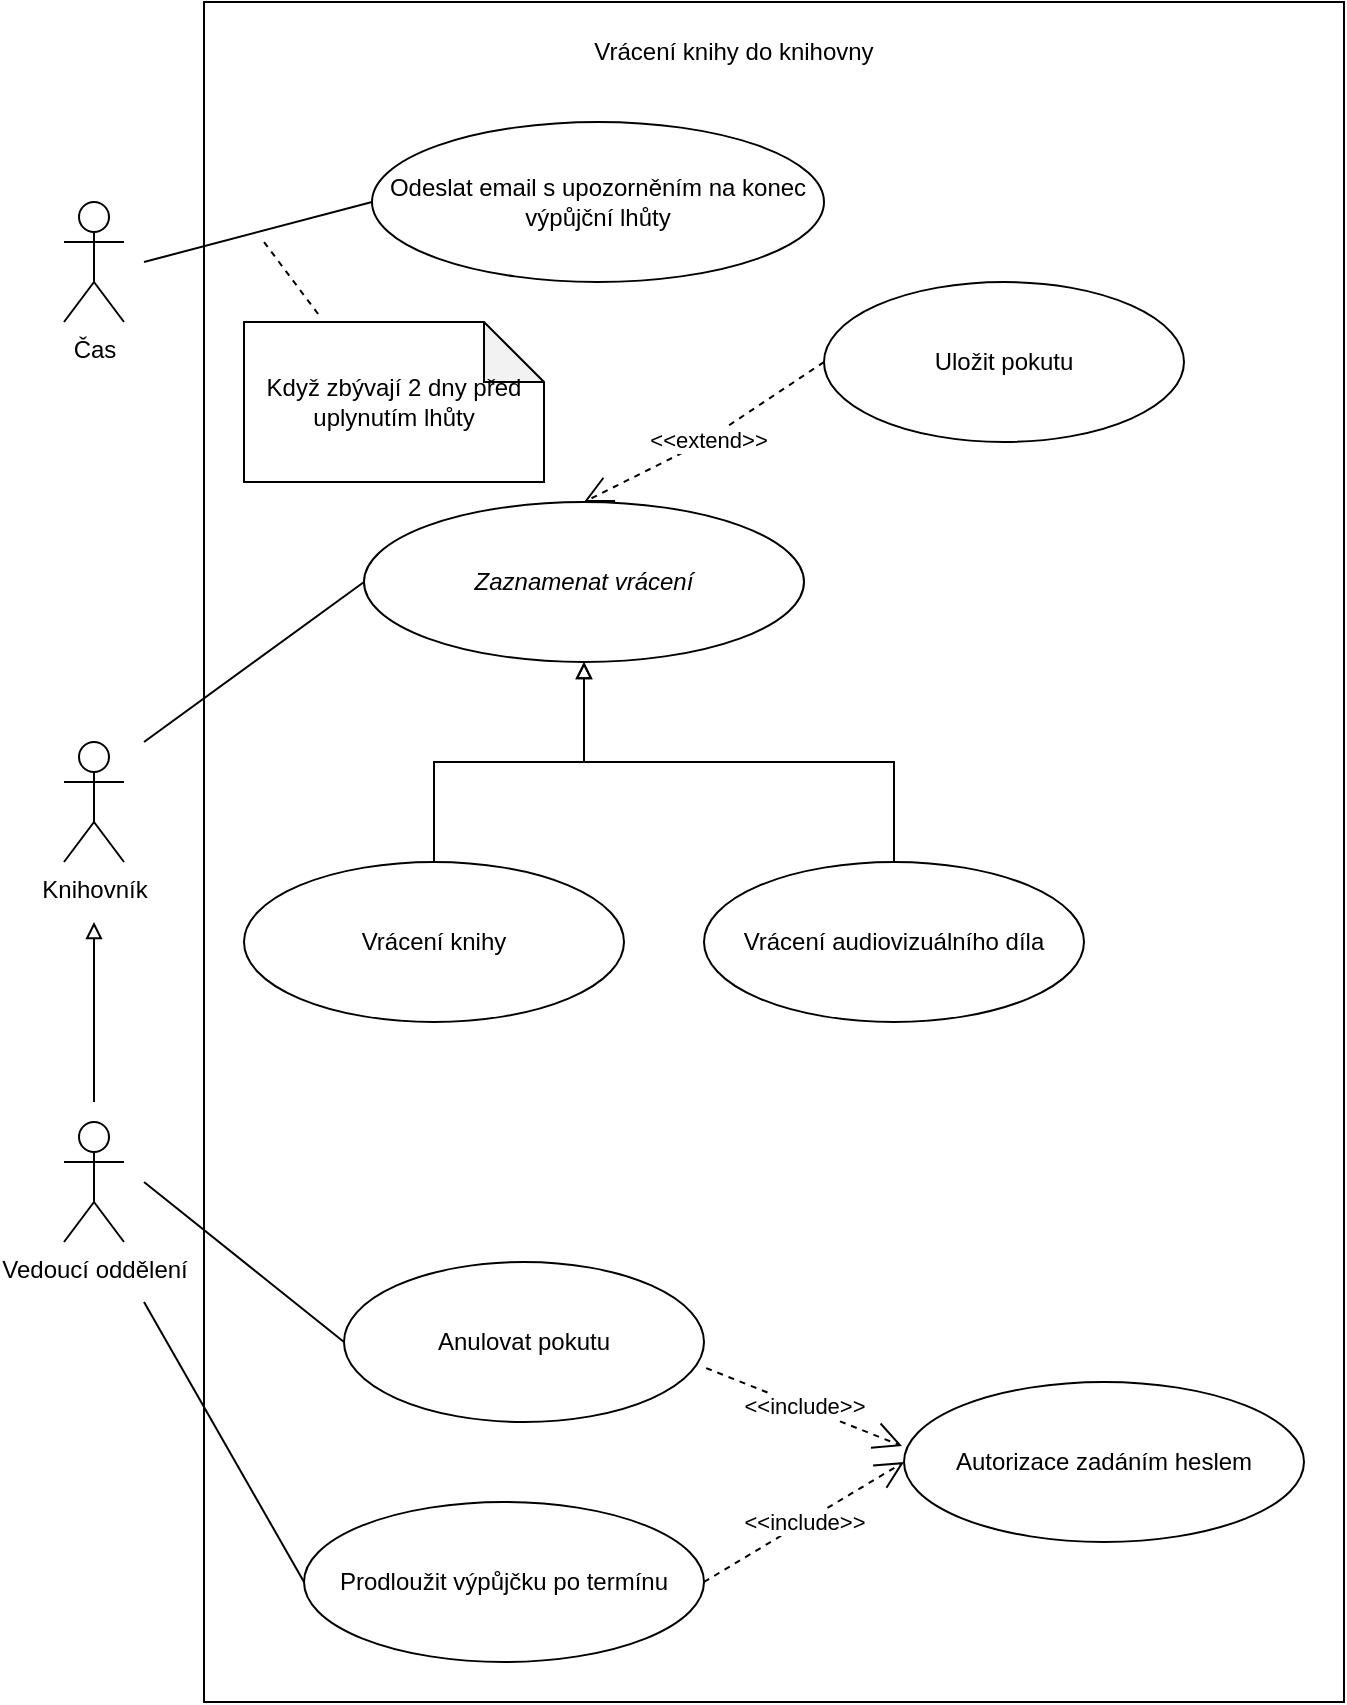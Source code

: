 <mxfile version="16.6.5" type="github"><diagram id="nWmL0jzfa49lPLqvH1RQ" name="Page-1"><mxGraphModel dx="1422" dy="794" grid="1" gridSize="10" guides="1" tooltips="1" connect="1" arrows="1" fold="1" page="1" pageScale="1" pageWidth="827" pageHeight="1169" math="0" shadow="0"><root><mxCell id="0"/><mxCell id="1" parent="0"/><mxCell id="btV5GvSWQ1LYSmVMzDgq-1" value="Knihovník" style="shape=umlActor;verticalLabelPosition=bottom;verticalAlign=top;html=1;outlineConnect=0;" vertex="1" parent="1"><mxGeometry x="130" y="380" width="30" height="60" as="geometry"/></mxCell><mxCell id="btV5GvSWQ1LYSmVMzDgq-2" value="Zaznamenat vrácení" style="ellipse;whiteSpace=wrap;html=1;fontStyle=2" vertex="1" parent="1"><mxGeometry x="280" y="260" width="220" height="80" as="geometry"/></mxCell><mxCell id="btV5GvSWQ1LYSmVMzDgq-8" value="" style="edgeStyle=orthogonalEdgeStyle;rounded=0;orthogonalLoop=1;jettySize=auto;html=1;endArrow=block;endFill=0;" edge="1" parent="1" source="btV5GvSWQ1LYSmVMzDgq-3" target="btV5GvSWQ1LYSmVMzDgq-2"><mxGeometry relative="1" as="geometry"/></mxCell><mxCell id="btV5GvSWQ1LYSmVMzDgq-3" value="Vrácení knihy" style="ellipse;whiteSpace=wrap;html=1;" vertex="1" parent="1"><mxGeometry x="220" y="440" width="190" height="80" as="geometry"/></mxCell><mxCell id="btV5GvSWQ1LYSmVMzDgq-9" style="edgeStyle=orthogonalEdgeStyle;rounded=0;orthogonalLoop=1;jettySize=auto;html=1;exitX=0.5;exitY=0;exitDx=0;exitDy=0;entryX=0.5;entryY=1;entryDx=0;entryDy=0;endArrow=block;endFill=0;" edge="1" parent="1" source="btV5GvSWQ1LYSmVMzDgq-5" target="btV5GvSWQ1LYSmVMzDgq-2"><mxGeometry relative="1" as="geometry"/></mxCell><mxCell id="btV5GvSWQ1LYSmVMzDgq-5" value="Vrácení audiovizuálního díla" style="ellipse;whiteSpace=wrap;html=1;" vertex="1" parent="1"><mxGeometry x="450" y="440" width="190" height="80" as="geometry"/></mxCell><mxCell id="btV5GvSWQ1LYSmVMzDgq-7" value="" style="endArrow=none;html=1;rounded=0;entryX=0;entryY=0.5;entryDx=0;entryDy=0;" edge="1" parent="1" target="btV5GvSWQ1LYSmVMzDgq-2"><mxGeometry width="50" height="50" relative="1" as="geometry"><mxPoint x="170" y="380" as="sourcePoint"/><mxPoint x="440" y="380" as="targetPoint"/></mxGeometry></mxCell><mxCell id="btV5GvSWQ1LYSmVMzDgq-10" value="Uložit pokutu" style="ellipse;whiteSpace=wrap;html=1;" vertex="1" parent="1"><mxGeometry x="510" y="150" width="180" height="80" as="geometry"/></mxCell><mxCell id="btV5GvSWQ1LYSmVMzDgq-11" value="&amp;lt;&amp;lt;extend&amp;gt;&amp;gt;" style="endArrow=open;endSize=12;dashed=1;html=1;rounded=0;entryX=0.5;entryY=0;entryDx=0;entryDy=0;exitX=0;exitY=0.5;exitDx=0;exitDy=0;" edge="1" parent="1" source="btV5GvSWQ1LYSmVMzDgq-10" target="btV5GvSWQ1LYSmVMzDgq-2"><mxGeometry width="160" relative="1" as="geometry"><mxPoint x="330" y="410" as="sourcePoint"/><mxPoint x="490" y="410" as="targetPoint"/><Array as="points"><mxPoint x="450" y="230"/></Array></mxGeometry></mxCell><mxCell id="btV5GvSWQ1LYSmVMzDgq-17" style="edgeStyle=orthogonalEdgeStyle;rounded=0;orthogonalLoop=1;jettySize=auto;html=1;endArrow=block;endFill=0;" edge="1" parent="1"><mxGeometry relative="1" as="geometry"><mxPoint x="145" y="470" as="targetPoint"/><mxPoint x="145" y="560" as="sourcePoint"/><Array as="points"><mxPoint x="145" y="560"/></Array></mxGeometry></mxCell><mxCell id="btV5GvSWQ1LYSmVMzDgq-12" value="Vedoucí oddělení" style="shape=umlActor;verticalLabelPosition=bottom;verticalAlign=top;html=1;" vertex="1" parent="1"><mxGeometry x="130" y="570" width="30" height="60" as="geometry"/></mxCell><mxCell id="btV5GvSWQ1LYSmVMzDgq-15" value="Anulovat pokutu" style="ellipse;whiteSpace=wrap;html=1;" vertex="1" parent="1"><mxGeometry x="270" y="640" width="180" height="80" as="geometry"/></mxCell><mxCell id="btV5GvSWQ1LYSmVMzDgq-16" value="" style="endArrow=none;html=1;rounded=0;exitX=0;exitY=0.5;exitDx=0;exitDy=0;" edge="1" parent="1" source="btV5GvSWQ1LYSmVMzDgq-15"><mxGeometry width="50" height="50" relative="1" as="geometry"><mxPoint x="390" y="440" as="sourcePoint"/><mxPoint x="170" y="600" as="targetPoint"/></mxGeometry></mxCell><mxCell id="btV5GvSWQ1LYSmVMzDgq-18" value="Prodloužit výpůjčku po termínu" style="ellipse;whiteSpace=wrap;html=1;" vertex="1" parent="1"><mxGeometry x="250" y="760" width="200" height="80" as="geometry"/></mxCell><mxCell id="btV5GvSWQ1LYSmVMzDgq-20" value="" style="endArrow=none;html=1;rounded=0;exitX=0;exitY=0.5;exitDx=0;exitDy=0;" edge="1" parent="1" source="btV5GvSWQ1LYSmVMzDgq-18"><mxGeometry width="50" height="50" relative="1" as="geometry"><mxPoint x="390" y="730" as="sourcePoint"/><mxPoint x="170" y="660" as="targetPoint"/></mxGeometry></mxCell><mxCell id="btV5GvSWQ1LYSmVMzDgq-21" value="Autorizace zadáním heslem" style="ellipse;whiteSpace=wrap;html=1;" vertex="1" parent="1"><mxGeometry x="550" y="700" width="200" height="80" as="geometry"/></mxCell><mxCell id="btV5GvSWQ1LYSmVMzDgq-22" value="&amp;lt;&amp;lt;include&amp;gt;&amp;gt;" style="endArrow=open;endSize=12;dashed=1;html=1;rounded=0;exitX=1.006;exitY=0.663;exitDx=0;exitDy=0;exitPerimeter=0;entryX=-0.005;entryY=0.4;entryDx=0;entryDy=0;entryPerimeter=0;" edge="1" parent="1" source="btV5GvSWQ1LYSmVMzDgq-15" target="btV5GvSWQ1LYSmVMzDgq-21"><mxGeometry width="160" relative="1" as="geometry"><mxPoint x="534" y="720" as="sourcePoint"/><mxPoint x="520" y="650" as="targetPoint"/><Array as="points"/></mxGeometry></mxCell><mxCell id="btV5GvSWQ1LYSmVMzDgq-24" value="&amp;lt;&amp;lt;include&amp;gt;&amp;gt;" style="endArrow=open;endSize=12;dashed=1;html=1;rounded=0;exitX=1;exitY=0.5;exitDx=0;exitDy=0;entryX=0;entryY=0.5;entryDx=0;entryDy=0;" edge="1" parent="1" source="btV5GvSWQ1LYSmVMzDgq-18" target="btV5GvSWQ1LYSmVMzDgq-21"><mxGeometry width="160" relative="1" as="geometry"><mxPoint x="580" y="800" as="sourcePoint"/><mxPoint x="560" y="840" as="targetPoint"/><Array as="points"/></mxGeometry></mxCell><mxCell id="btV5GvSWQ1LYSmVMzDgq-25" value="Čas" style="shape=umlActor;verticalLabelPosition=bottom;verticalAlign=top;html=1;outlineConnect=0;" vertex="1" parent="1"><mxGeometry x="130" y="110" width="30" height="60" as="geometry"/></mxCell><mxCell id="btV5GvSWQ1LYSmVMzDgq-26" value="Odeslat email s upozorněním na konec výpůjční lhůty" style="ellipse;whiteSpace=wrap;html=1;" vertex="1" parent="1"><mxGeometry x="284" y="70" width="226" height="80" as="geometry"/></mxCell><mxCell id="btV5GvSWQ1LYSmVMzDgq-27" value="" style="endArrow=none;html=1;rounded=0;entryX=0;entryY=0.5;entryDx=0;entryDy=0;" edge="1" parent="1" target="btV5GvSWQ1LYSmVMzDgq-26"><mxGeometry width="50" height="50" relative="1" as="geometry"><mxPoint x="170" y="140" as="sourcePoint"/><mxPoint x="250" y="120" as="targetPoint"/></mxGeometry></mxCell><mxCell id="btV5GvSWQ1LYSmVMzDgq-28" value="Když zbývají 2 dny před uplynutím lhůty" style="shape=note;whiteSpace=wrap;html=1;backgroundOutline=1;darkOpacity=0.05;" vertex="1" parent="1"><mxGeometry x="220" y="170" width="150" height="80" as="geometry"/></mxCell><mxCell id="btV5GvSWQ1LYSmVMzDgq-29" value="" style="endArrow=none;dashed=1;html=1;rounded=0;exitX=0.247;exitY=-0.05;exitDx=0;exitDy=0;exitPerimeter=0;" edge="1" parent="1" source="btV5GvSWQ1LYSmVMzDgq-28"><mxGeometry width="50" height="50" relative="1" as="geometry"><mxPoint x="190" y="170" as="sourcePoint"/><mxPoint x="230" y="130" as="targetPoint"/></mxGeometry></mxCell><mxCell id="btV5GvSWQ1LYSmVMzDgq-30" value="" style="rounded=0;whiteSpace=wrap;html=1;fillColor=none;" vertex="1" parent="1"><mxGeometry x="200" y="10" width="570" height="850" as="geometry"/></mxCell><mxCell id="btV5GvSWQ1LYSmVMzDgq-31" value="Vrácení knihy do knihovny" style="text;html=1;strokeColor=none;fillColor=none;align=center;verticalAlign=middle;whiteSpace=wrap;rounded=0;" vertex="1" parent="1"><mxGeometry x="390" y="20" width="150" height="30" as="geometry"/></mxCell></root></mxGraphModel></diagram></mxfile>